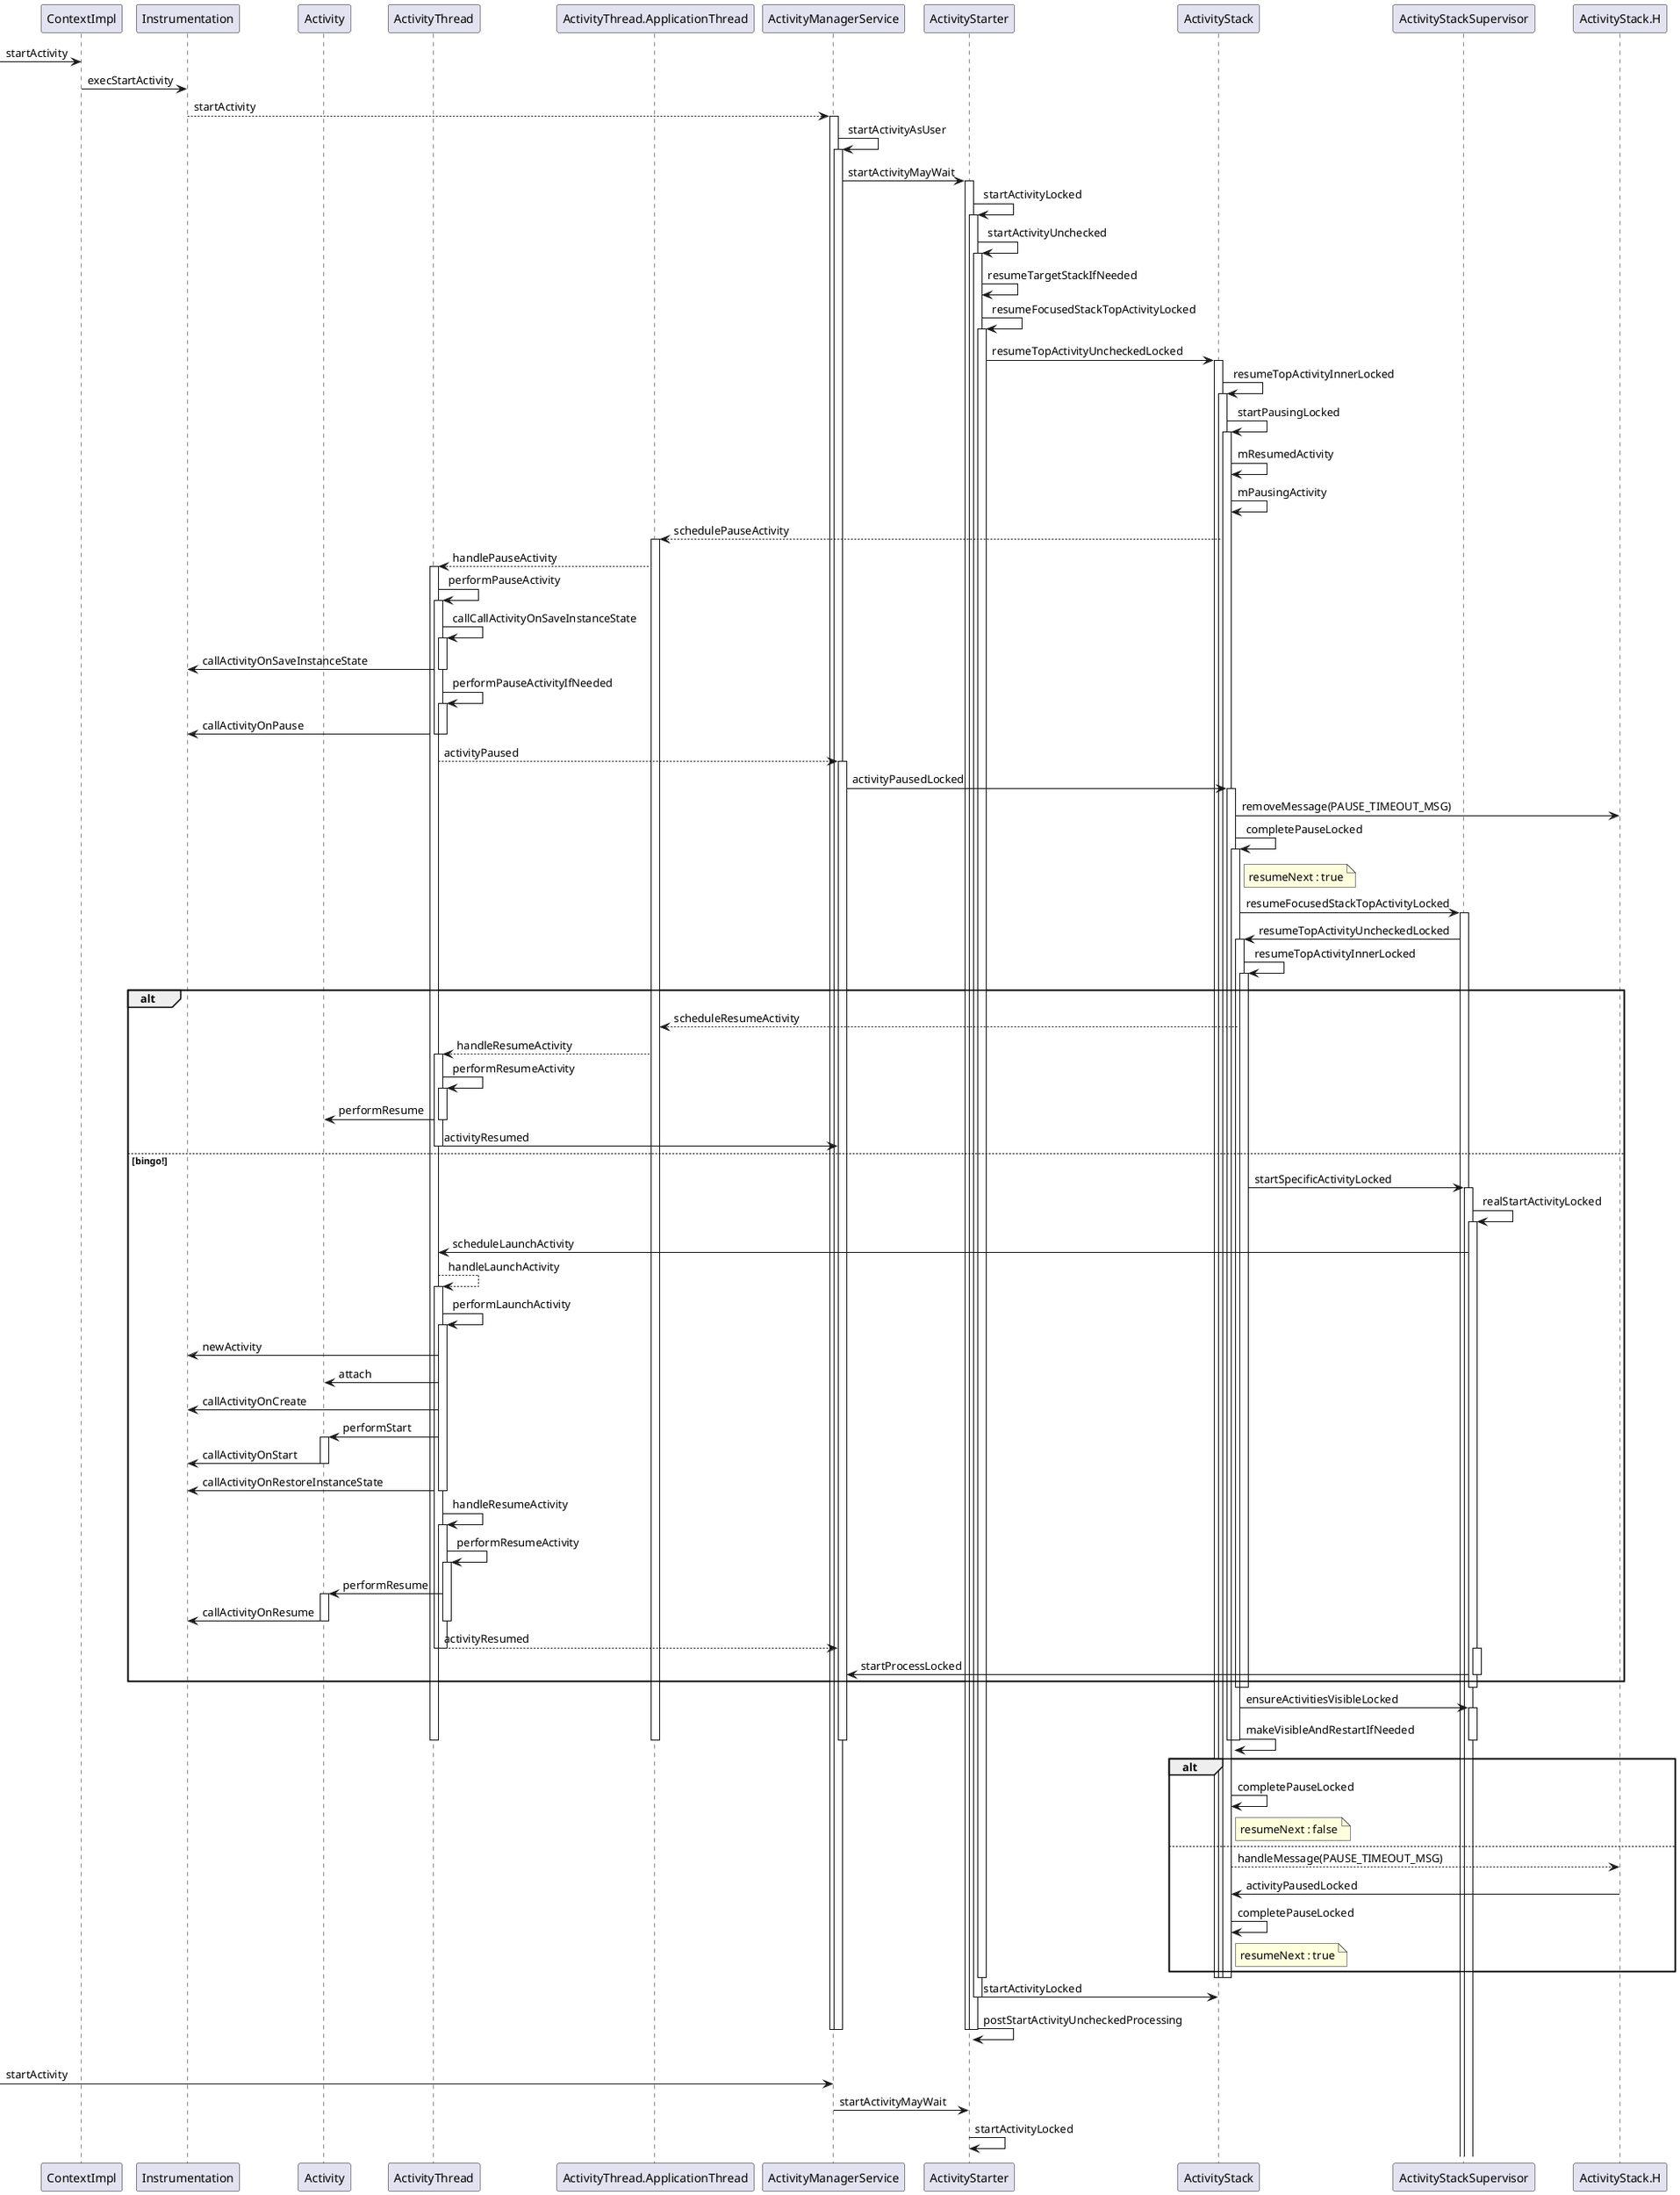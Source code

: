 @startuml
participant ContextImpl
participant Instrumentation
participant Activity
participant ActivityThread
participant ActivityThread.ApplicationThread
participant ActivityManagerService as AMS
participant ActivityStarter
participant ActivityStack
participant ActivityStackSupervisor
participant ActivityStack.H

[-> ContextImpl : startActivity
ContextImpl -> Instrumentation : execStartActivity
Instrumentation ---> AMS : startActivity
activate AMS
	AMS -> AMS : startActivityAsUser
	activate AMS
		AMS -> ActivityStarter : startActivityMayWait
		activate ActivityStarter
			ActivityStarter -> ActivityStarter : startActivityLocked
			activate ActivityStarter
				ActivityStarter -> ActivityStarter : startActivityUnchecked
				activate ActivityStarter
					ActivityStarter -> ActivityStarter : resumeTargetStackIfNeeded
					ActivityStarter -> ActivityStarter : resumeFocusedStackTopActivityLocked
					activate ActivityStarter
						ActivityStarter -> ActivityStack : resumeTopActivityUncheckedLocked
						activate ActivityStack
							ActivityStack -> ActivityStack : resumeTopActivityInnerLocked
							activate ActivityStack
								ActivityStack -> ActivityStack : startPausingLocked
								activate ActivityStack
									ActivityStack -> ActivityStack : mResumedActivity
									ActivityStack -> ActivityStack : mPausingActivity
									ActivityStack --> ActivityThread.ApplicationThread : schedulePauseActivity
									activate ActivityThread.ApplicationThread
										ActivityThread.ApplicationThread --> ActivityThread : handlePauseActivity
										activate ActivityThread
											ActivityThread -> ActivityThread : performPauseActivity
											activate ActivityThread
												ActivityThread -> ActivityThread : callCallActivityOnSaveInstanceState
												activate ActivityThread
													ActivityThread -> Instrumentation : callActivityOnSaveInstanceState
												deactivate ActivityThread
												ActivityThread -> ActivityThread : performPauseActivityIfNeeded
												activate ActivityThread
													ActivityThread -> Instrumentation : callActivityOnPause
												deactivate ActivityThread
											deactivate ActivityThread
											ActivityThread ---> AMS : activityPaused 
											activate AMS
												AMS -> ActivityStack : activityPausedLocked
												activate ActivityStack
													ActivityStack -> ActivityStack.H : removeMessage(PAUSE_TIMEOUT_MSG)
													ActivityStack -> ActivityStack : completePauseLocked
													note right of ActivityStack : resumeNext : true
													activate ActivityStack
														ActivityStack -> ActivityStackSupervisor : resumeFocusedStackTopActivityLocked
														activate ActivityStackSupervisor
															ActivityStackSupervisor -> ActivityStack : resumeTopActivityUncheckedLocked
															activate ActivityStack
																ActivityStack -> ActivityStack : resumeTopActivityInnerLocked
																activate ActivityStack
																alt
																	ActivityStack ---> ActivityThread.ApplicationThread : scheduleResumeActivity
																	ActivityThread.ApplicationThread ---> ActivityThread :handleResumeActivity
																	activate ActivityThread
																		ActivityThread -> ActivityThread : performResumeActivity
																		activate ActivityThread
																			ActivityThread -> Activity : performResume
																		deactivate ActivityThread
																		ActivityThread -> AMS : activityResumed
																	deactivate ActivityThread
																else bingo!
																	ActivityStack -> ActivityStackSupervisor : startSpecificActivityLocked
																	activate ActivityStackSupervisor
                                                                        ActivityStackSupervisor -> ActivityStackSupervisor : realStartActivityLocked
                                                                        activate ActivityStackSupervisor
                                                                            ActivityStackSupervisor -> ActivityThread : scheduleLaunchActivity
                                                                            ActivityThread ---> ActivityThread : handleLaunchActivity
                                                                            activate ActivityThread
                                                                                ActivityThread -> ActivityThread : performLaunchActivity
                                                                                activate ActivityThread
                                                                                    ActivityThread -> Instrumentation : newActivity
                                                                                    ActivityThread -> Activity : attach
                                                                                    ActivityThread -> Instrumentation : callActivityOnCreate
                                                                                    ActivityThread -> Activity : performStart
                                                                                    activate Activity
                                                                                        Activity -> Instrumentation : callActivityOnStart
                                                                                    deactivate Activity
                                                                                    ActivityThread -> Instrumentation : callActivityOnRestoreInstanceState
                                                                                deactivate ActivityThread
                                                                                ActivityThread -> ActivityThread : handleResumeActivity
                                                                                activate ActivityThread
                                                                                    ActivityThread -> ActivityThread : performResumeActivity
                                                                                    activate ActivityThread
                                                                                        ActivityThread -> Activity : performResume
                                                                                        activate Activity
                                                                                            Activity -> Instrumentation : callActivityOnResume
                                                                                        deactivate Activity
                                                                                    deactivate ActivityThread
                                                                                    ActivityThread ---> AMS : activityResumed
                                                                                deactivate ActivityThread
                                                                            deactivate ActivityThread
                                                                        activate ActivityStackSupervisor
                                                                        ActivityStackSupervisor -> AMS : startProcessLocked
																	deactivate ActivityStackSupervisor
																end
																deactivate ActivityStack
															deactivate ActivityStack
														deactivate ActivityStackSupervisor
														ActivityStack -> ActivityStackSupervisor : ensureActivitiesVisibleLocked
														activate ActivityStackSupervisor
														ActivityStack -> ActivityStack : makeVisibleAndRestartIfNeeded
														deactivate ActivityStackSupervisor
													deactivate ActivityStack
												deactivate ActivityStack
											deactivate AMS
										deactivate ActivityThread
									deactivate ActivityThread.ApplicationThread
									alt
										ActivityStack -> ActivityStack : completePauseLocked
										note right of ActivityStack : resumeNext : false
									else
										ActivityStack ---> ActivityStack.H : handleMessage(PAUSE_TIMEOUT_MSG)
										ActivityStack.H -> ActivityStack : activityPausedLocked
										ActivityStack -> ActivityStack : completePauseLocked
										note right of ActivityStack : resumeNext : true
									end
								deactivate ActivityStack
							deactivate ActivityStack
						deactivate ActivityStack
					deactivate ActivityStarter
					ActivityStarter -> ActivityStack : startActivityLocked
				deactivate ActivityStarter
				ActivityStarter -> ActivityStarter : postStartActivityUncheckedProcessing
			deactivate ActivityStarter
		deactivate ActivityStarter

	deactivate AMS
deactivate AMS
|||
[-> AMS : startActivity
AMS -> ActivityStarter : startActivityMayWait
ActivityStarter -> ActivityStarter : startActivityLocked

@enduml